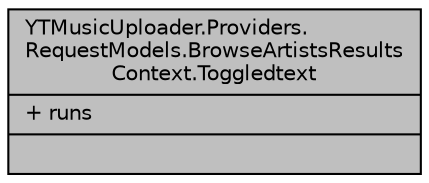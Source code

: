 digraph "YTMusicUploader.Providers.RequestModels.BrowseArtistsResultsContext.Toggledtext"
{
 // LATEX_PDF_SIZE
  edge [fontname="Helvetica",fontsize="10",labelfontname="Helvetica",labelfontsize="10"];
  node [fontname="Helvetica",fontsize="10",shape=record];
  Node1 [label="{YTMusicUploader.Providers.\lRequestModels.BrowseArtistsResults\lContext.Toggledtext\n|+ runs\l|}",height=0.2,width=0.4,color="black", fillcolor="grey75", style="filled", fontcolor="black",tooltip=" "];
}
